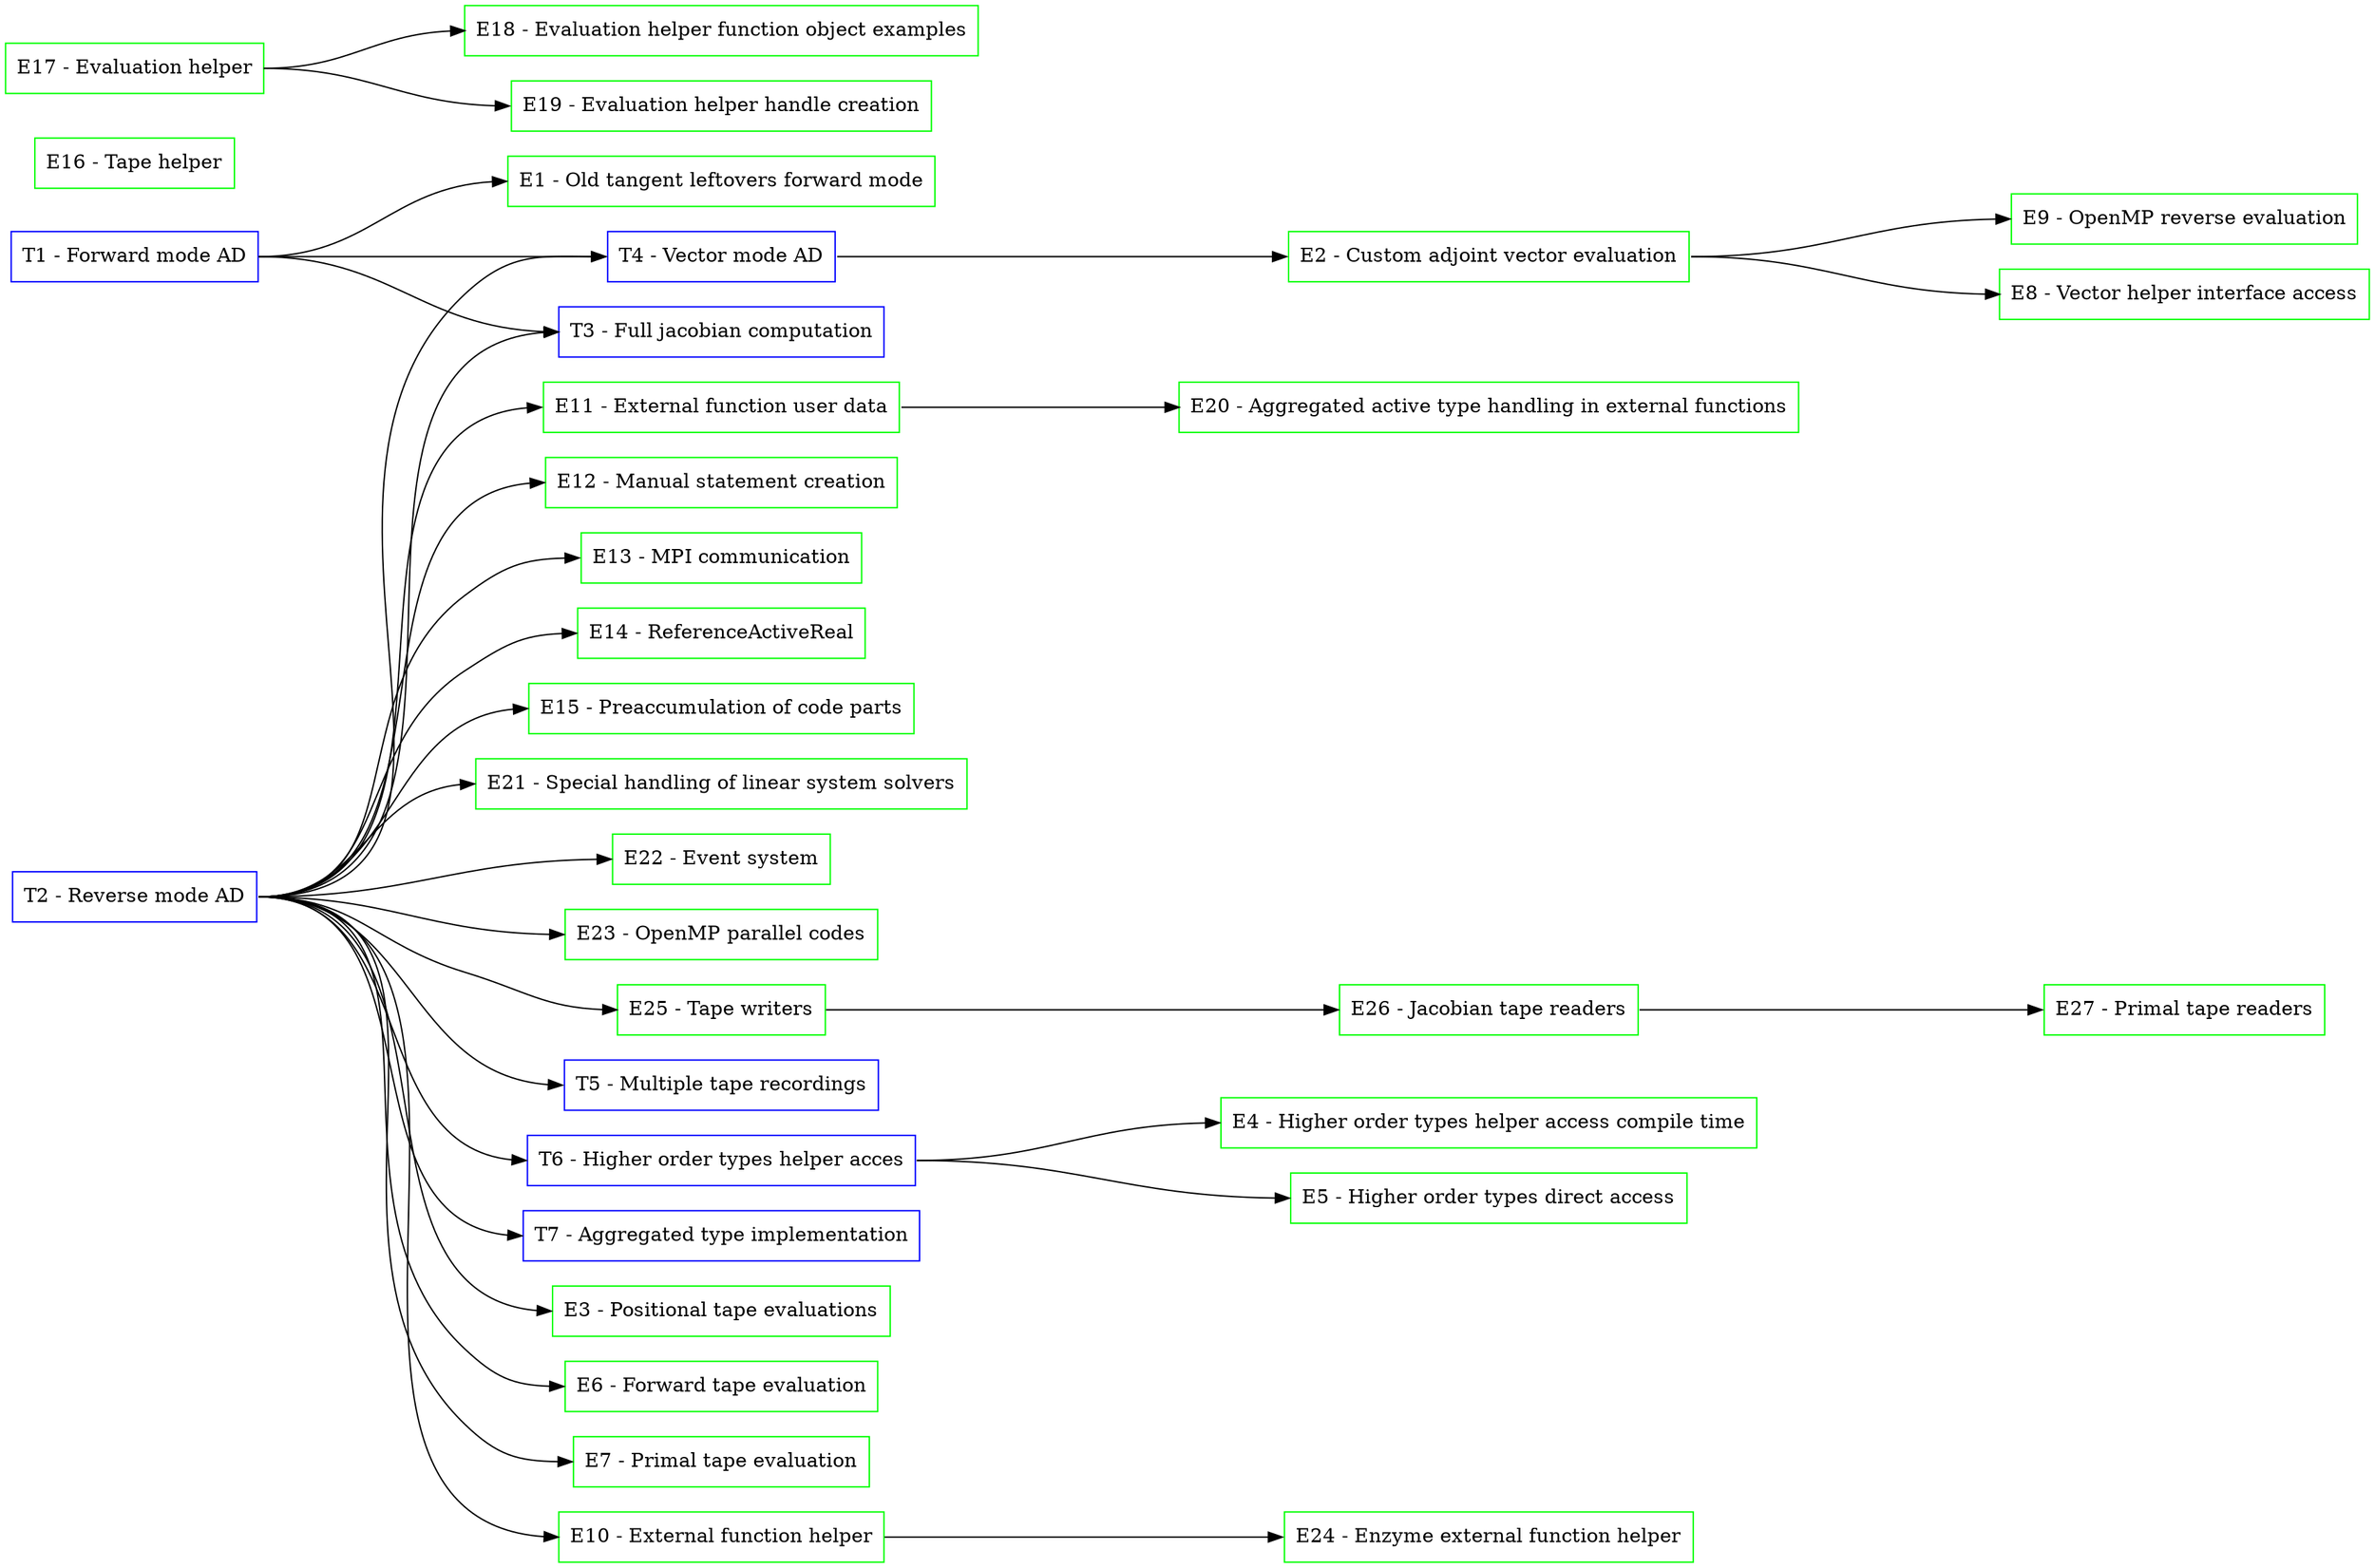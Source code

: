 digraph Tutorials {
  rankdir=LR;
  ranksep=2;

  // Tutorial nodes
  node [shape=box color=blue];
  T01 [label="T1 - Forward mode AD"];

  T02 [label="T2 - Reverse mode AD"];

  T03 [label="T3 - Full jacobian computation"];

  T04 [label="T4 - Vector mode AD"];

  T05 [label="T5 - Multiple tape recordings"];

  T06 [label="T6 - Higher order types helper acces"];

  T07 [label="T7 - Aggregated type implementation"];

  // Example nodes
  node [shape=box color=green];
  E01 [label="E1 - Old tangent leftovers forward mode"];

  E02 [label="E2 - Custom adjoint vector evaluation"];

  E03 [label="E3 - Positional tape evaluations"];

  E04 [label="E4 - Higher order types helper access compile time"];

  E05 [label="E5 - Higher order types direct access"];

  E06 [label="E6 - Forward tape evaluation"];

  E07 [label="E7 - Primal tape evaluation"];

  E08 [label="E8 - Vector helper interface access"];

  E09 [label="E9 - OpenMP reverse evaluation"];

  E10 [label="E10 - External function helper"];

  E11 [label="E11 - External function user data"];

  E12 [label="E12 - Manual statement creation"];

  E13 [label="E13 - MPI communication"];

  E14 [label="E14 - ReferenceActiveReal"];

  E15 [label="E15 - Preaccumulation of code parts"];

  E16 [label="E16 - Tape helper"];

  E17 [label="E17 - Evaluation helper"];

  E18 [label="E18 - Evaluation helper function object examples"];

  E19 [label="E19 - Evaluation helper handle creation"];

  E20 [label="E20 - Aggregated active type handling in external functions"];

  E21 [label="E21 - Special handling of linear system solvers"];

  E22 [label="E22 - Event system"];

  E23 [label="E23 - OpenMP parallel codes"];

  E24 [label="E24 - Enzyme external function helper"];

  E25 [label="E25 - Tape writers"];

  E26 [label="E26 - Jacobian tape readers"];

  E27 [label="E27 - Primal tape readers"];

  // Edges (sorted)
  E02:e -> E08:w;
  E02:e -> E09:w;
  E10:e -> E24:w;
  E11:e -> E20:w;
  E17:e -> E18:w;
  E17:e -> E19:w;
  E25:e -> E26:w;
  E26:e -> E27:w;
  T01:e -> E01:w;
  T01:e -> T03:w;
  T01:e -> T04:w;
  T02:e -> E03:w;
  T02:e -> E06:w;
  T02:e -> E07:w;
  T02:e -> E10:w;
  T02:e -> E11:w;
  T02:e -> E12:w;
  T02:e -> E13:w;
  T02:e -> E14:w;
  T02:e -> E15:w;
  T02:e -> E21:w;
  T02:e -> E22:w;
  T02:e -> E23:w;
  T02:e -> E25:w;
  T02:e -> T03:w;
  T02:e -> T04:w;
  T02:e -> T05:w;
  T02:e -> T06:w;
  T02:e -> T07:w;
  T04:e -> E02:w;
  T06:e -> E04:w;
  T06:e -> E05:w;
}
